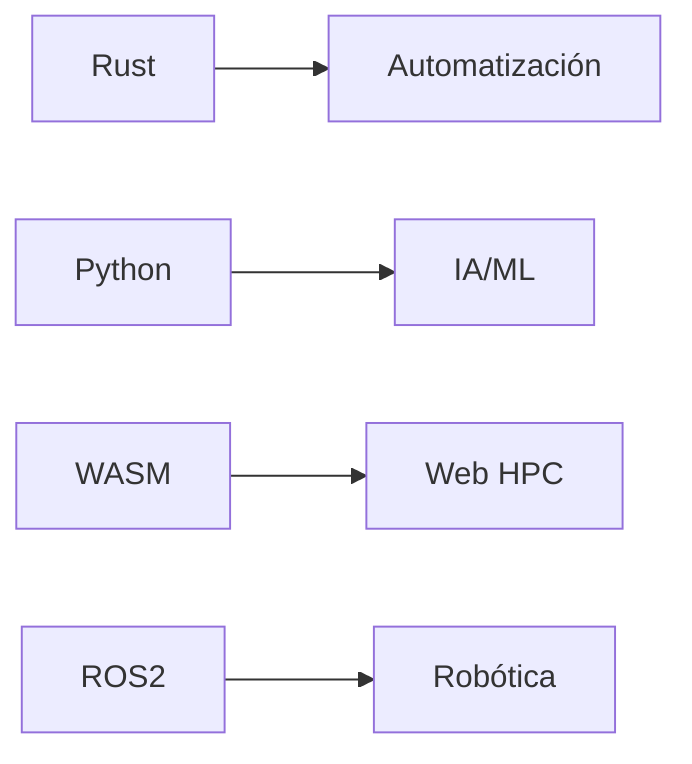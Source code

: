 graph LR
  A[Rust] --> B[Automatización]
  C[Python] --> D[IA/ML]
  E[WASM] --> F[Web HPC]
  G[ROS2] --> H[Robótica]